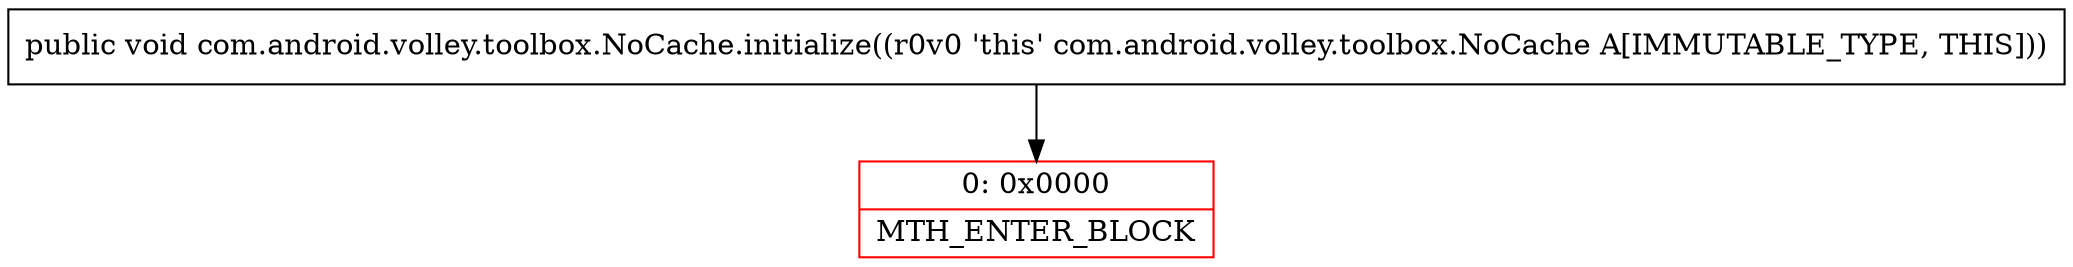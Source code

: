 digraph "CFG forcom.android.volley.toolbox.NoCache.initialize()V" {
subgraph cluster_Region_2079847361 {
label = "R(0)";
node [shape=record,color=blue];
}
Node_0 [shape=record,color=red,label="{0\:\ 0x0000|MTH_ENTER_BLOCK\l}"];
MethodNode[shape=record,label="{public void com.android.volley.toolbox.NoCache.initialize((r0v0 'this' com.android.volley.toolbox.NoCache A[IMMUTABLE_TYPE, THIS])) }"];
MethodNode -> Node_0;
}

